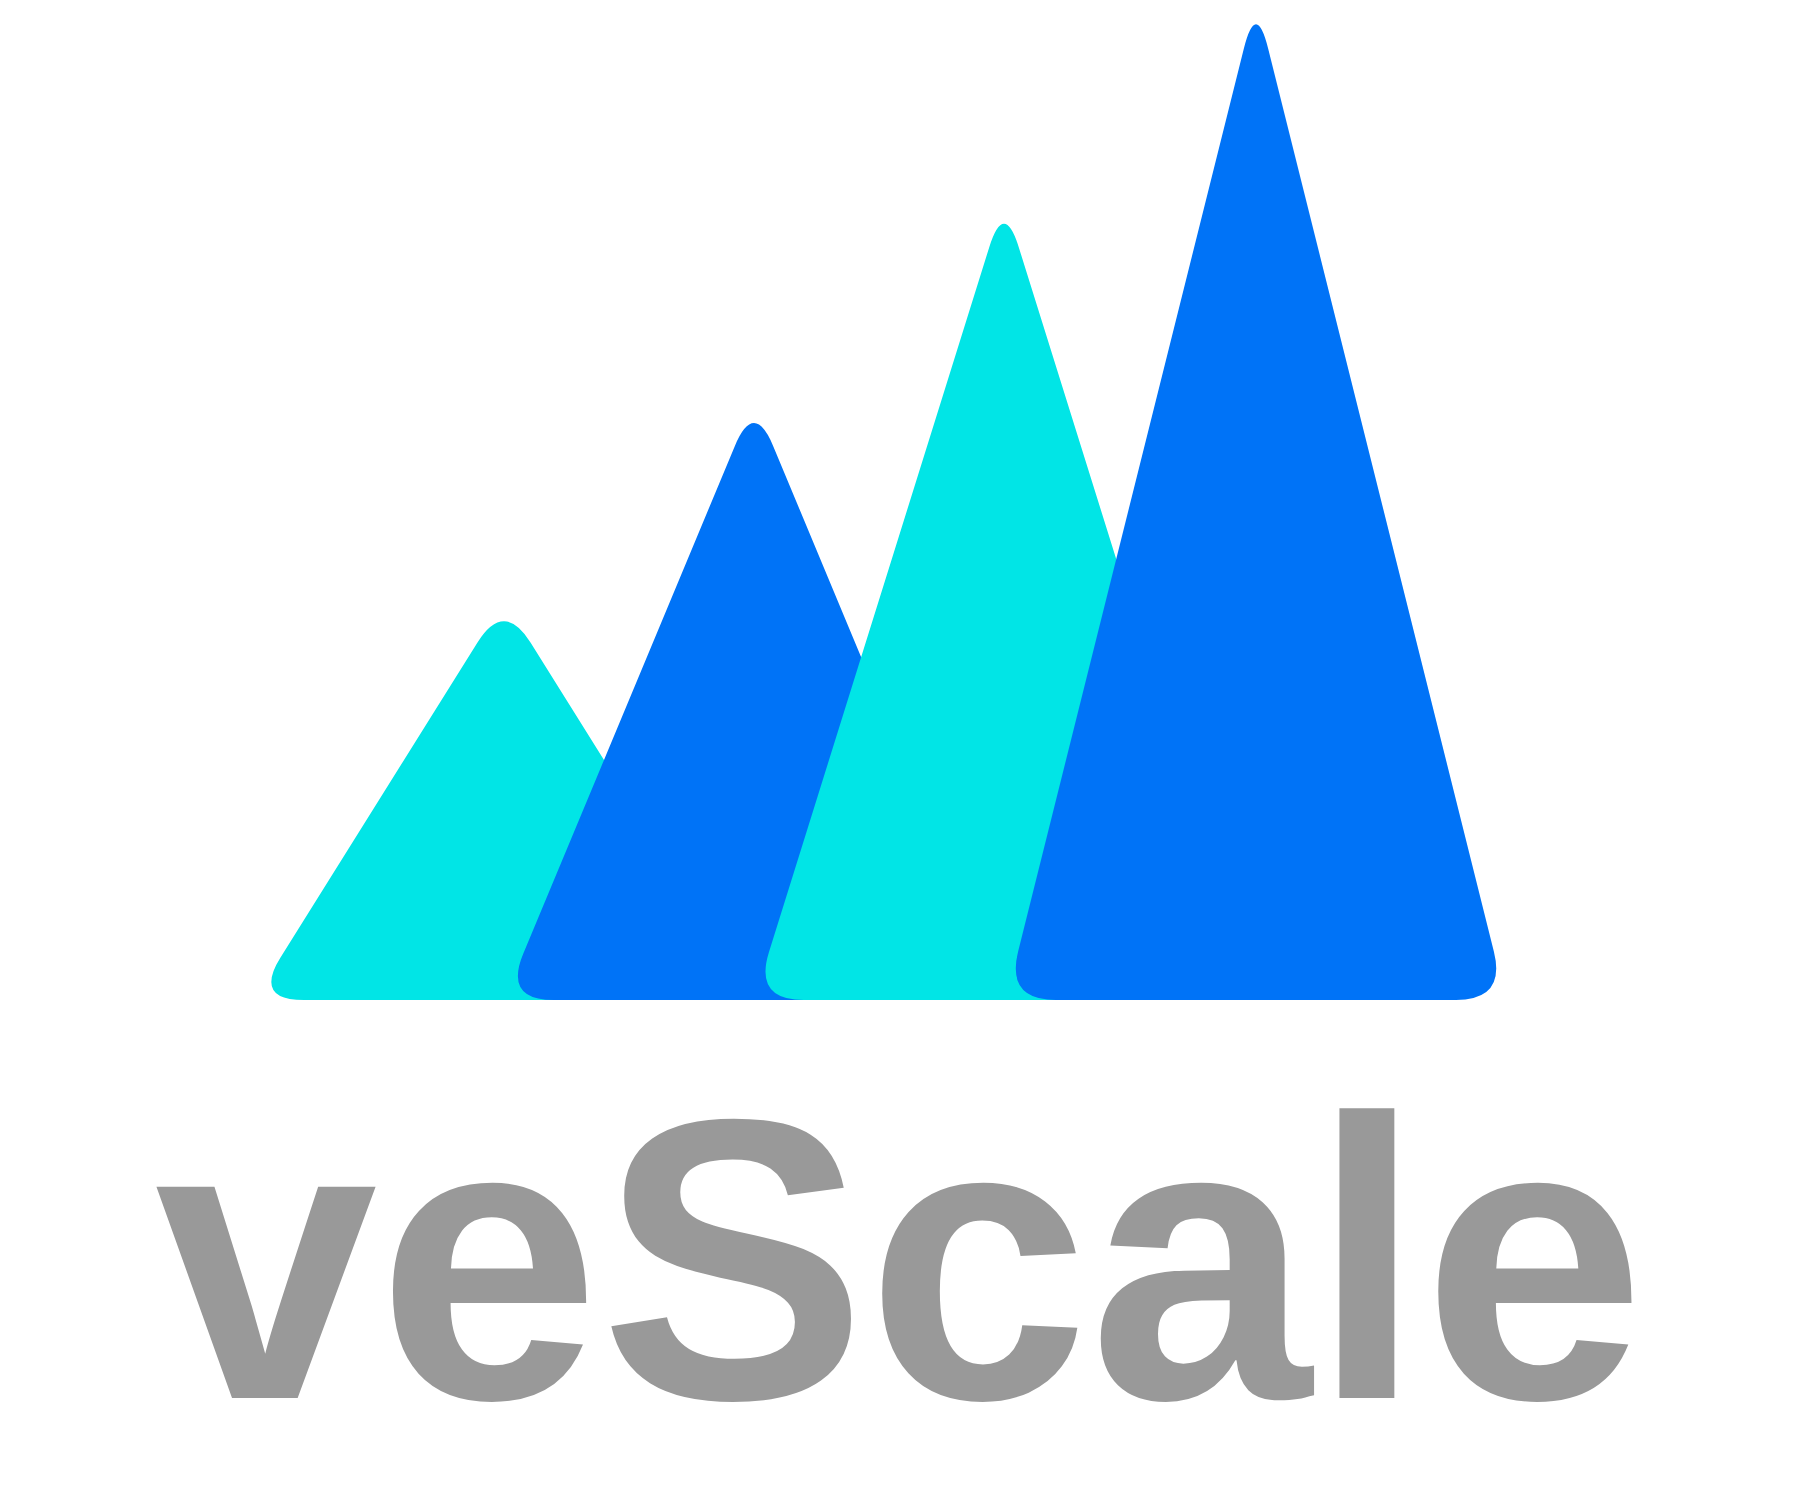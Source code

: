 <mxfile version="23.1.5" type="device">
  <diagram name="Page-1" id="IkTIo2W84xr3qizVQh_Z">
    <mxGraphModel dx="1793" dy="998" grid="1" gridSize="10" guides="1" tooltips="1" connect="1" arrows="1" fold="1" page="1" pageScale="1" pageWidth="900" pageHeight="900" math="0" shadow="0">
      <root>
        <mxCell id="0" />
        <mxCell id="1" parent="0" />
        <mxCell id="Ci-mhQPUg_75TSeiISrQ-7" value="&lt;span style=&quot;font-size: 200px;&quot;&gt;veScale&lt;/span&gt;" style="text;html=1;align=center;verticalAlign=middle;whiteSpace=wrap;rounded=0;strokeWidth=3;fontSize=200;fontFamily=Helvetica;fontStyle=1;fontColor=#999999;" parent="1" vertex="1">
          <mxGeometry y="638" width="900" height="138.46" as="geometry" />
        </mxCell>
        <mxCell id="8r3otrFNRt9jlW3HVY6C-1" value="" style="shape=trapezoid;perimeter=trapezoidPerimeter;whiteSpace=wrap;html=1;fixedSize=1;size=197.996;strokeWidth=20;strokeColor=none;fontColor=#3399FF;fillColor=#01e5e6;fontSize=28;rounded=1;shadow=0;arcSize=50;" parent="1" vertex="1">
          <mxGeometry x="127" y="378" width="250" height="200" as="geometry" />
        </mxCell>
        <mxCell id="8r3otrFNRt9jlW3HVY6C-2" value="" style="shape=trapezoid;perimeter=trapezoidPerimeter;whiteSpace=wrap;html=1;fixedSize=1;size=197.996;strokeWidth=20;strokeColor=none;fontColor=#3399FF;fillColor=#0073F7;fontSize=28;rounded=1;shadow=0;arcSize=50;" parent="1" vertex="1">
          <mxGeometry x="252" y="278" width="250" height="300" as="geometry" />
        </mxCell>
        <mxCell id="8r3otrFNRt9jlW3HVY6C-3" value="" style="shape=trapezoid;perimeter=trapezoidPerimeter;whiteSpace=wrap;html=1;fixedSize=1;size=197.996;strokeWidth=20;strokeColor=none;fontColor=#3399FF;fillColor=#01e5e6;fontSize=28;rounded=1;shadow=0;arcSize=50;" parent="1" vertex="1">
          <mxGeometry x="377" y="178" width="250" height="400" as="geometry" />
        </mxCell>
        <mxCell id="8r3otrFNRt9jlW3HVY6C-4" value="" style="shape=trapezoid;perimeter=trapezoidPerimeter;whiteSpace=wrap;html=1;fixedSize=1;size=197.996;strokeWidth=20;strokeColor=none;fontColor=#3399FF;fillColor=#0073F7;fontSize=28;rounded=1;shadow=0;arcSize=50;" parent="1" vertex="1">
          <mxGeometry x="503" y="78" width="250" height="500" as="geometry" />
        </mxCell>
      </root>
    </mxGraphModel>
  </diagram>
</mxfile>
